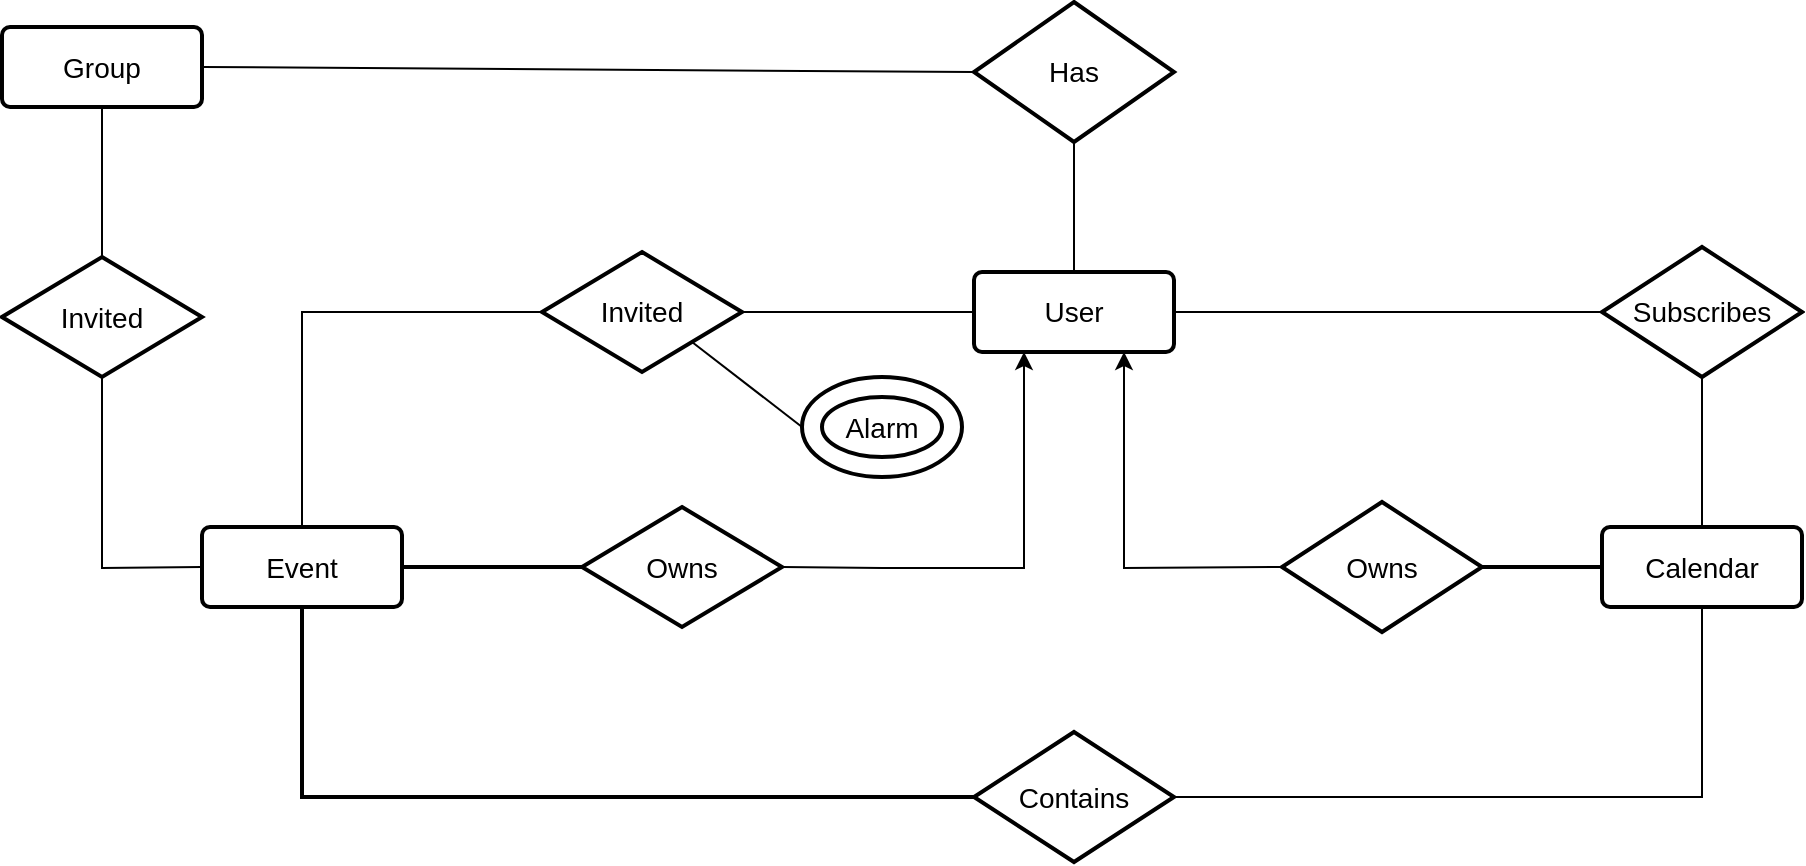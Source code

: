 <mxfile version="12.0.2" type="github" pages="1"><diagram id="3K3SYPfmbTtQZ8NGqv2O" name="Page-1"><mxGraphModel dx="2272" dy="762" grid="1" gridSize="10" guides="1" tooltips="1" connect="1" arrows="1" fold="1" page="1" pageScale="1" pageWidth="850" pageHeight="1100" math="0" shadow="0"><root><mxCell id="0"/><mxCell id="1" parent="0"/><mxCell id="_wKEiGhoLJLESlEm_kkt-47" style="edgeStyle=none;rounded=0;orthogonalLoop=1;jettySize=auto;html=1;exitX=0.75;exitY=1;exitDx=0;exitDy=0;entryX=0;entryY=0.5;entryDx=0;entryDy=0;endArrow=none;endFill=0;strokeWidth=1;fontSize=14;startArrow=classic;startFill=1;" parent="1" source="_wKEiGhoLJLESlEm_kkt-1" target="_wKEiGhoLJLESlEm_kkt-46" edge="1"><mxGeometry relative="1" as="geometry"><Array as="points"><mxPoint x="471" y="488"/></Array></mxGeometry></mxCell><mxCell id="_wKEiGhoLJLESlEm_kkt-53" style="edgeStyle=none;rounded=0;orthogonalLoop=1;jettySize=auto;html=1;exitX=0;exitY=0.5;exitDx=0;exitDy=0;entryX=1;entryY=0.5;entryDx=0;entryDy=0;endArrow=none;endFill=0;strokeWidth=1;fontSize=14;" parent="1" source="_wKEiGhoLJLESlEm_kkt-1" target="_wKEiGhoLJLESlEm_kkt-21" edge="1"><mxGeometry relative="1" as="geometry"/></mxCell><mxCell id="_wKEiGhoLJLESlEm_kkt-56" style="edgeStyle=none;rounded=0;orthogonalLoop=1;jettySize=auto;html=1;exitX=1;exitY=0.5;exitDx=0;exitDy=0;entryX=0;entryY=0.5;entryDx=0;entryDy=0;endArrow=none;endFill=0;strokeWidth=1;fontSize=14;" parent="1" source="_wKEiGhoLJLESlEm_kkt-1" target="_wKEiGhoLJLESlEm_kkt-10" edge="1"><mxGeometry relative="1" as="geometry"/></mxCell><mxCell id="XQrfGjOC4bTxhz2IQHyI-6" style="edgeStyle=none;rounded=0;orthogonalLoop=1;jettySize=auto;html=1;exitX=0.5;exitY=0;exitDx=0;exitDy=0;entryX=0.5;entryY=1;entryDx=0;entryDy=0;endArrow=none;endFill=0;" edge="1" parent="1" source="_wKEiGhoLJLESlEm_kkt-1" target="_wKEiGhoLJLESlEm_kkt-7"><mxGeometry relative="1" as="geometry"/></mxCell><mxCell id="_wKEiGhoLJLESlEm_kkt-1" value="User" style="strokeWidth=2;rounded=1;arcSize=10;whiteSpace=wrap;html=1;align=center;fontSize=14;" parent="1" vertex="1"><mxGeometry x="396" y="340" width="100" height="40" as="geometry"/></mxCell><mxCell id="XQrfGjOC4bTxhz2IQHyI-2" style="edgeStyle=orthogonalEdgeStyle;rounded=0;orthogonalLoop=1;jettySize=auto;html=1;exitX=0.5;exitY=1;exitDx=0;exitDy=0;entryX=1;entryY=0.5;entryDx=0;entryDy=0;endArrow=none;endFill=0;" edge="1" parent="1" source="_wKEiGhoLJLESlEm_kkt-3" target="XQrfGjOC4bTxhz2IQHyI-1"><mxGeometry relative="1" as="geometry"/></mxCell><mxCell id="_wKEiGhoLJLESlEm_kkt-3" value="Calendar" style="strokeWidth=2;rounded=1;arcSize=10;whiteSpace=wrap;html=1;align=center;fontSize=14;" parent="1" vertex="1"><mxGeometry x="710" y="467.5" width="100" height="40" as="geometry"/></mxCell><mxCell id="XQrfGjOC4bTxhz2IQHyI-12" style="edgeStyle=none;rounded=0;orthogonalLoop=1;jettySize=auto;html=1;exitX=0.5;exitY=1;exitDx=0;exitDy=0;entryX=0.5;entryY=0;entryDx=0;entryDy=0;endArrow=none;endFill=0;" edge="1" parent="1" source="_wKEiGhoLJLESlEm_kkt-4" target="XQrfGjOC4bTxhz2IQHyI-10"><mxGeometry relative="1" as="geometry"/></mxCell><mxCell id="_wKEiGhoLJLESlEm_kkt-4" value="Group" style="strokeWidth=2;rounded=1;arcSize=10;whiteSpace=wrap;html=1;align=center;fontSize=14;" parent="1" vertex="1"><mxGeometry x="-90" y="217.5" width="100" height="40" as="geometry"/></mxCell><mxCell id="XQrfGjOC4bTxhz2IQHyI-11" style="edgeStyle=none;rounded=0;orthogonalLoop=1;jettySize=auto;html=1;exitX=0;exitY=0.5;exitDx=0;exitDy=0;entryX=0.5;entryY=1;entryDx=0;entryDy=0;endArrow=none;endFill=0;" edge="1" parent="1" source="_wKEiGhoLJLESlEm_kkt-5" target="XQrfGjOC4bTxhz2IQHyI-10"><mxGeometry relative="1" as="geometry"><Array as="points"><mxPoint x="-40" y="488"/></Array></mxGeometry></mxCell><mxCell id="_wKEiGhoLJLESlEm_kkt-5" value="Event" style="strokeWidth=2;rounded=1;arcSize=10;whiteSpace=wrap;html=1;align=center;fontSize=14;" parent="1" vertex="1"><mxGeometry x="10" y="467.5" width="100" height="40" as="geometry"/></mxCell><mxCell id="XQrfGjOC4bTxhz2IQHyI-7" style="edgeStyle=none;rounded=0;orthogonalLoop=1;jettySize=auto;html=1;exitX=0;exitY=0.5;exitDx=0;exitDy=0;entryX=1;entryY=0.5;entryDx=0;entryDy=0;endArrow=none;endFill=0;" edge="1" parent="1" source="_wKEiGhoLJLESlEm_kkt-7" target="_wKEiGhoLJLESlEm_kkt-4"><mxGeometry relative="1" as="geometry"/></mxCell><mxCell id="_wKEiGhoLJLESlEm_kkt-7" value="Has" style="shape=rhombus;strokeWidth=2;fontSize=17;perimeter=rhombusPerimeter;whiteSpace=wrap;html=1;align=center;fontSize=14;" parent="1" vertex="1"><mxGeometry x="396" y="205" width="100" height="70" as="geometry"/></mxCell><mxCell id="_wKEiGhoLJLESlEm_kkt-51" style="edgeStyle=none;rounded=0;orthogonalLoop=1;jettySize=auto;html=1;exitX=0.5;exitY=1;exitDx=0;exitDy=0;entryX=0.5;entryY=0;entryDx=0;entryDy=0;endArrow=none;endFill=0;strokeWidth=1;fontSize=14;" parent="1" source="_wKEiGhoLJLESlEm_kkt-10" target="_wKEiGhoLJLESlEm_kkt-3" edge="1"><mxGeometry relative="1" as="geometry"/></mxCell><mxCell id="_wKEiGhoLJLESlEm_kkt-10" value="Subscribes" style="shape=rhombus;strokeWidth=2;fontSize=17;perimeter=rhombusPerimeter;whiteSpace=wrap;html=1;align=center;fontSize=14;" parent="1" vertex="1"><mxGeometry x="710" y="327.5" width="100" height="65" as="geometry"/></mxCell><mxCell id="XQrfGjOC4bTxhz2IQHyI-8" style="edgeStyle=none;rounded=0;orthogonalLoop=1;jettySize=auto;html=1;exitX=0;exitY=0.5;exitDx=0;exitDy=0;entryX=0.5;entryY=0;entryDx=0;entryDy=0;endArrow=none;endFill=0;" edge="1" parent="1" source="_wKEiGhoLJLESlEm_kkt-21" target="_wKEiGhoLJLESlEm_kkt-5"><mxGeometry relative="1" as="geometry"><Array as="points"><mxPoint x="60" y="360"/></Array></mxGeometry></mxCell><mxCell id="_wKEiGhoLJLESlEm_kkt-21" value="Invited" style="shape=rhombus;strokeWidth=2;fontSize=17;perimeter=rhombusPerimeter;whiteSpace=wrap;html=1;align=center;fontSize=14;" parent="1" vertex="1"><mxGeometry x="180" y="330" width="100" height="60" as="geometry"/></mxCell><mxCell id="_wKEiGhoLJLESlEm_kkt-52" style="edgeStyle=none;rounded=0;orthogonalLoop=1;jettySize=auto;html=1;exitX=1;exitY=0.5;exitDx=0;exitDy=0;entryX=0;entryY=0.5;entryDx=0;entryDy=0;endArrow=none;endFill=0;strokeWidth=2;fontSize=14;" parent="1" source="_wKEiGhoLJLESlEm_kkt-46" target="_wKEiGhoLJLESlEm_kkt-3" edge="1"><mxGeometry relative="1" as="geometry"/></mxCell><mxCell id="_wKEiGhoLJLESlEm_kkt-46" value="Owns" style="shape=rhombus;strokeWidth=2;fontSize=17;perimeter=rhombusPerimeter;whiteSpace=wrap;html=1;align=center;fontSize=14;" parent="1" vertex="1"><mxGeometry x="550" y="455" width="100" height="65" as="geometry"/></mxCell><mxCell id="_wKEiGhoLJLESlEm_kkt-58" style="edgeStyle=none;rounded=0;orthogonalLoop=1;jettySize=auto;html=1;exitX=0;exitY=0.5;exitDx=0;exitDy=0;entryX=1;entryY=0.5;entryDx=0;entryDy=0;endArrow=none;endFill=0;strokeWidth=2;fontSize=14;" parent="1" source="_wKEiGhoLJLESlEm_kkt-55" target="_wKEiGhoLJLESlEm_kkt-5" edge="1"><mxGeometry relative="1" as="geometry"/></mxCell><mxCell id="_wKEiGhoLJLESlEm_kkt-62" style="edgeStyle=none;rounded=0;orthogonalLoop=1;jettySize=auto;html=1;exitX=1;exitY=0.5;exitDx=0;exitDy=0;entryX=0.25;entryY=1;entryDx=0;entryDy=0;endArrow=classic;endFill=1;strokeWidth=1;fontSize=14;" parent="1" source="_wKEiGhoLJLESlEm_kkt-55" target="_wKEiGhoLJLESlEm_kkt-1" edge="1"><mxGeometry relative="1" as="geometry"><Array as="points"><mxPoint x="350" y="488"/><mxPoint x="421" y="488"/><mxPoint x="421" y="420"/></Array></mxGeometry></mxCell><mxCell id="_wKEiGhoLJLESlEm_kkt-55" value="Owns" style="shape=rhombus;strokeWidth=2;fontSize=17;perimeter=rhombusPerimeter;whiteSpace=wrap;html=1;align=center;fontSize=14;" parent="1" vertex="1"><mxGeometry x="200" y="457.5" width="100" height="60" as="geometry"/></mxCell><mxCell id="XQrfGjOC4bTxhz2IQHyI-3" style="edgeStyle=orthogonalEdgeStyle;rounded=0;orthogonalLoop=1;jettySize=auto;html=1;exitX=0;exitY=0.5;exitDx=0;exitDy=0;entryX=0.5;entryY=1;entryDx=0;entryDy=0;endArrow=none;endFill=0;strokeWidth=2;" edge="1" parent="1" source="XQrfGjOC4bTxhz2IQHyI-1" target="_wKEiGhoLJLESlEm_kkt-5"><mxGeometry relative="1" as="geometry"/></mxCell><mxCell id="XQrfGjOC4bTxhz2IQHyI-1" value="Contains" style="shape=rhombus;strokeWidth=2;fontSize=17;perimeter=rhombusPerimeter;whiteSpace=wrap;html=1;align=center;fontSize=14;" vertex="1" parent="1"><mxGeometry x="396" y="570" width="100" height="65" as="geometry"/></mxCell><mxCell id="XQrfGjOC4bTxhz2IQHyI-10" value="Invited" style="shape=rhombus;strokeWidth=2;fontSize=17;perimeter=rhombusPerimeter;whiteSpace=wrap;html=1;align=center;fontSize=14;" vertex="1" parent="1"><mxGeometry x="-90" y="332.5" width="100" height="60" as="geometry"/></mxCell><mxCell id="XQrfGjOC4bTxhz2IQHyI-14" style="edgeStyle=none;rounded=0;orthogonalLoop=1;jettySize=auto;html=1;exitX=0;exitY=0.5;exitDx=0;exitDy=0;entryX=1;entryY=1;entryDx=0;entryDy=0;endArrow=none;endFill=0;" edge="1" parent="1" source="XQrfGjOC4bTxhz2IQHyI-13" target="_wKEiGhoLJLESlEm_kkt-21"><mxGeometry relative="1" as="geometry"/></mxCell><mxCell id="XQrfGjOC4bTxhz2IQHyI-13" value="Alarm" style="ellipse;shape=doubleEllipse;margin=10;strokeWidth=2;fontSize=14;whiteSpace=wrap;html=1;align=center;" vertex="1" parent="1"><mxGeometry x="310" y="392.5" width="80" height="50" as="geometry"/></mxCell></root></mxGraphModel></diagram></mxfile>
